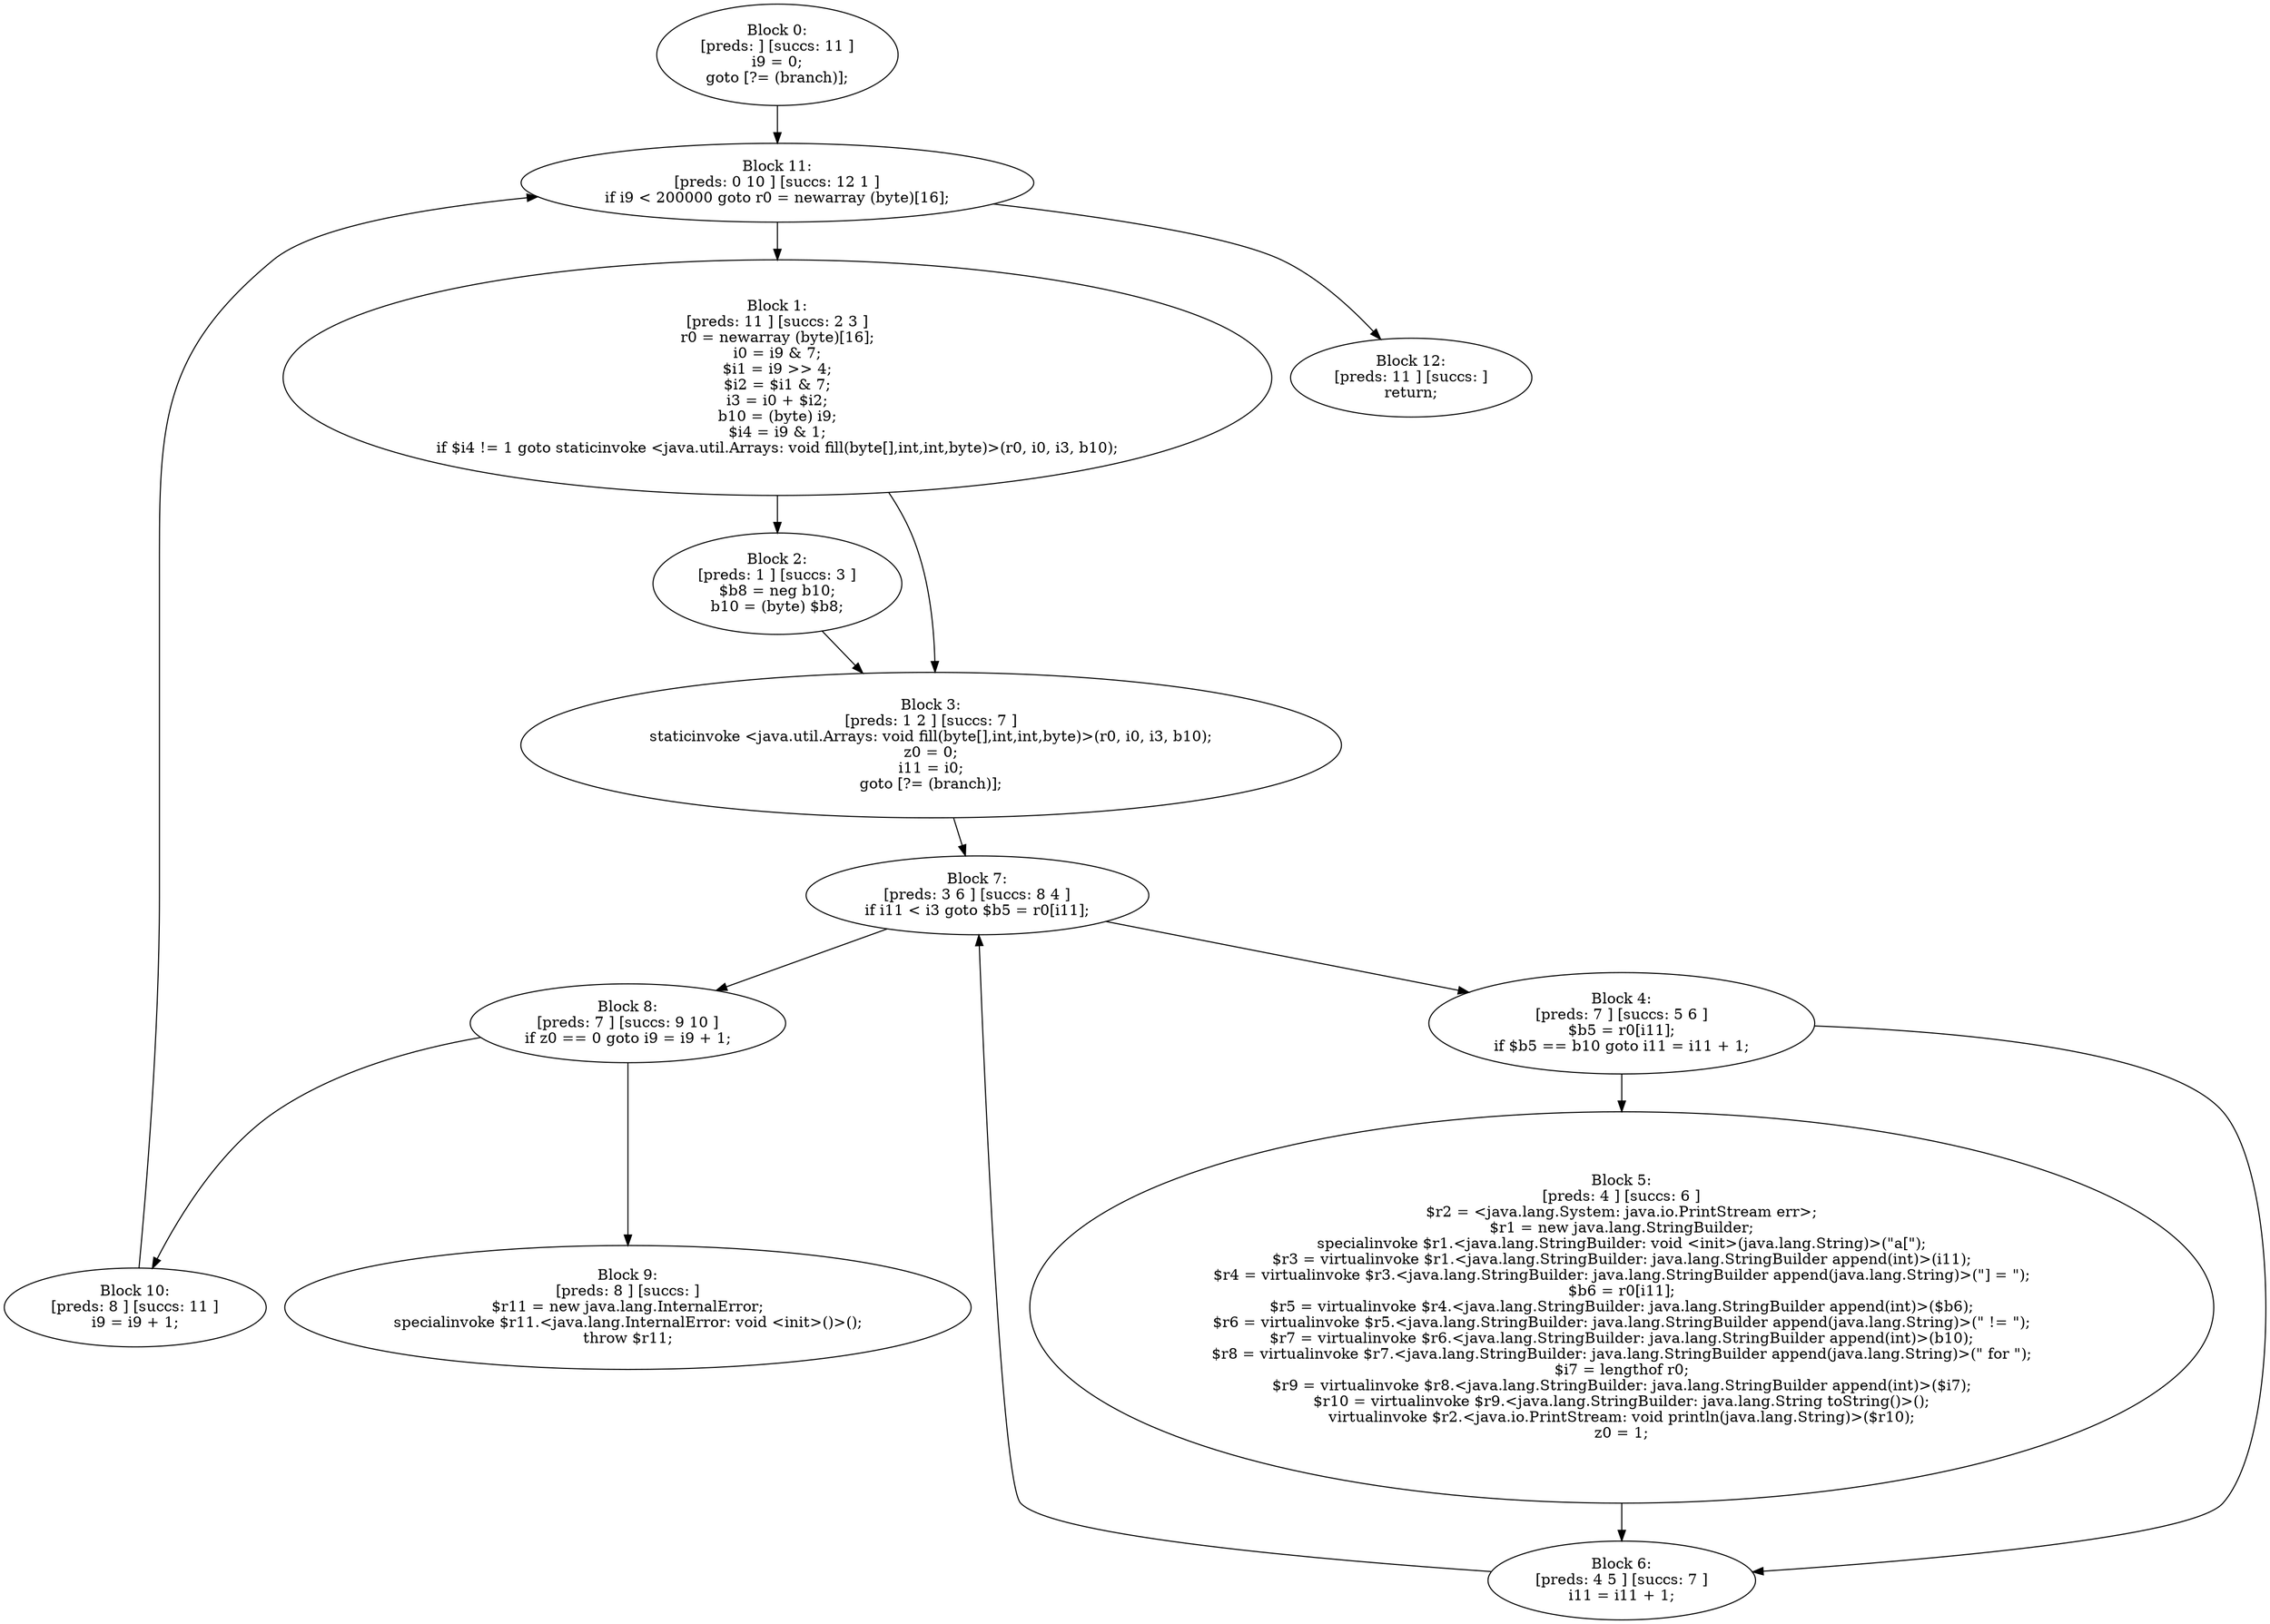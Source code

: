 digraph "unitGraph" {
    "Block 0:
[preds: ] [succs: 11 ]
i9 = 0;
goto [?= (branch)];
"
    "Block 1:
[preds: 11 ] [succs: 2 3 ]
r0 = newarray (byte)[16];
i0 = i9 & 7;
$i1 = i9 >> 4;
$i2 = $i1 & 7;
i3 = i0 + $i2;
b10 = (byte) i9;
$i4 = i9 & 1;
if $i4 != 1 goto staticinvoke <java.util.Arrays: void fill(byte[],int,int,byte)>(r0, i0, i3, b10);
"
    "Block 2:
[preds: 1 ] [succs: 3 ]
$b8 = neg b10;
b10 = (byte) $b8;
"
    "Block 3:
[preds: 1 2 ] [succs: 7 ]
staticinvoke <java.util.Arrays: void fill(byte[],int,int,byte)>(r0, i0, i3, b10);
z0 = 0;
i11 = i0;
goto [?= (branch)];
"
    "Block 4:
[preds: 7 ] [succs: 5 6 ]
$b5 = r0[i11];
if $b5 == b10 goto i11 = i11 + 1;
"
    "Block 5:
[preds: 4 ] [succs: 6 ]
$r2 = <java.lang.System: java.io.PrintStream err>;
$r1 = new java.lang.StringBuilder;
specialinvoke $r1.<java.lang.StringBuilder: void <init>(java.lang.String)>(\"a[\");
$r3 = virtualinvoke $r1.<java.lang.StringBuilder: java.lang.StringBuilder append(int)>(i11);
$r4 = virtualinvoke $r3.<java.lang.StringBuilder: java.lang.StringBuilder append(java.lang.String)>(\"] = \");
$b6 = r0[i11];
$r5 = virtualinvoke $r4.<java.lang.StringBuilder: java.lang.StringBuilder append(int)>($b6);
$r6 = virtualinvoke $r5.<java.lang.StringBuilder: java.lang.StringBuilder append(java.lang.String)>(\" != \");
$r7 = virtualinvoke $r6.<java.lang.StringBuilder: java.lang.StringBuilder append(int)>(b10);
$r8 = virtualinvoke $r7.<java.lang.StringBuilder: java.lang.StringBuilder append(java.lang.String)>(\" for \");
$i7 = lengthof r0;
$r9 = virtualinvoke $r8.<java.lang.StringBuilder: java.lang.StringBuilder append(int)>($i7);
$r10 = virtualinvoke $r9.<java.lang.StringBuilder: java.lang.String toString()>();
virtualinvoke $r2.<java.io.PrintStream: void println(java.lang.String)>($r10);
z0 = 1;
"
    "Block 6:
[preds: 4 5 ] [succs: 7 ]
i11 = i11 + 1;
"
    "Block 7:
[preds: 3 6 ] [succs: 8 4 ]
if i11 < i3 goto $b5 = r0[i11];
"
    "Block 8:
[preds: 7 ] [succs: 9 10 ]
if z0 == 0 goto i9 = i9 + 1;
"
    "Block 9:
[preds: 8 ] [succs: ]
$r11 = new java.lang.InternalError;
specialinvoke $r11.<java.lang.InternalError: void <init>()>();
throw $r11;
"
    "Block 10:
[preds: 8 ] [succs: 11 ]
i9 = i9 + 1;
"
    "Block 11:
[preds: 0 10 ] [succs: 12 1 ]
if i9 < 200000 goto r0 = newarray (byte)[16];
"
    "Block 12:
[preds: 11 ] [succs: ]
return;
"
    "Block 0:
[preds: ] [succs: 11 ]
i9 = 0;
goto [?= (branch)];
"->"Block 11:
[preds: 0 10 ] [succs: 12 1 ]
if i9 < 200000 goto r0 = newarray (byte)[16];
";
    "Block 1:
[preds: 11 ] [succs: 2 3 ]
r0 = newarray (byte)[16];
i0 = i9 & 7;
$i1 = i9 >> 4;
$i2 = $i1 & 7;
i3 = i0 + $i2;
b10 = (byte) i9;
$i4 = i9 & 1;
if $i4 != 1 goto staticinvoke <java.util.Arrays: void fill(byte[],int,int,byte)>(r0, i0, i3, b10);
"->"Block 2:
[preds: 1 ] [succs: 3 ]
$b8 = neg b10;
b10 = (byte) $b8;
";
    "Block 1:
[preds: 11 ] [succs: 2 3 ]
r0 = newarray (byte)[16];
i0 = i9 & 7;
$i1 = i9 >> 4;
$i2 = $i1 & 7;
i3 = i0 + $i2;
b10 = (byte) i9;
$i4 = i9 & 1;
if $i4 != 1 goto staticinvoke <java.util.Arrays: void fill(byte[],int,int,byte)>(r0, i0, i3, b10);
"->"Block 3:
[preds: 1 2 ] [succs: 7 ]
staticinvoke <java.util.Arrays: void fill(byte[],int,int,byte)>(r0, i0, i3, b10);
z0 = 0;
i11 = i0;
goto [?= (branch)];
";
    "Block 2:
[preds: 1 ] [succs: 3 ]
$b8 = neg b10;
b10 = (byte) $b8;
"->"Block 3:
[preds: 1 2 ] [succs: 7 ]
staticinvoke <java.util.Arrays: void fill(byte[],int,int,byte)>(r0, i0, i3, b10);
z0 = 0;
i11 = i0;
goto [?= (branch)];
";
    "Block 3:
[preds: 1 2 ] [succs: 7 ]
staticinvoke <java.util.Arrays: void fill(byte[],int,int,byte)>(r0, i0, i3, b10);
z0 = 0;
i11 = i0;
goto [?= (branch)];
"->"Block 7:
[preds: 3 6 ] [succs: 8 4 ]
if i11 < i3 goto $b5 = r0[i11];
";
    "Block 4:
[preds: 7 ] [succs: 5 6 ]
$b5 = r0[i11];
if $b5 == b10 goto i11 = i11 + 1;
"->"Block 5:
[preds: 4 ] [succs: 6 ]
$r2 = <java.lang.System: java.io.PrintStream err>;
$r1 = new java.lang.StringBuilder;
specialinvoke $r1.<java.lang.StringBuilder: void <init>(java.lang.String)>(\"a[\");
$r3 = virtualinvoke $r1.<java.lang.StringBuilder: java.lang.StringBuilder append(int)>(i11);
$r4 = virtualinvoke $r3.<java.lang.StringBuilder: java.lang.StringBuilder append(java.lang.String)>(\"] = \");
$b6 = r0[i11];
$r5 = virtualinvoke $r4.<java.lang.StringBuilder: java.lang.StringBuilder append(int)>($b6);
$r6 = virtualinvoke $r5.<java.lang.StringBuilder: java.lang.StringBuilder append(java.lang.String)>(\" != \");
$r7 = virtualinvoke $r6.<java.lang.StringBuilder: java.lang.StringBuilder append(int)>(b10);
$r8 = virtualinvoke $r7.<java.lang.StringBuilder: java.lang.StringBuilder append(java.lang.String)>(\" for \");
$i7 = lengthof r0;
$r9 = virtualinvoke $r8.<java.lang.StringBuilder: java.lang.StringBuilder append(int)>($i7);
$r10 = virtualinvoke $r9.<java.lang.StringBuilder: java.lang.String toString()>();
virtualinvoke $r2.<java.io.PrintStream: void println(java.lang.String)>($r10);
z0 = 1;
";
    "Block 4:
[preds: 7 ] [succs: 5 6 ]
$b5 = r0[i11];
if $b5 == b10 goto i11 = i11 + 1;
"->"Block 6:
[preds: 4 5 ] [succs: 7 ]
i11 = i11 + 1;
";
    "Block 5:
[preds: 4 ] [succs: 6 ]
$r2 = <java.lang.System: java.io.PrintStream err>;
$r1 = new java.lang.StringBuilder;
specialinvoke $r1.<java.lang.StringBuilder: void <init>(java.lang.String)>(\"a[\");
$r3 = virtualinvoke $r1.<java.lang.StringBuilder: java.lang.StringBuilder append(int)>(i11);
$r4 = virtualinvoke $r3.<java.lang.StringBuilder: java.lang.StringBuilder append(java.lang.String)>(\"] = \");
$b6 = r0[i11];
$r5 = virtualinvoke $r4.<java.lang.StringBuilder: java.lang.StringBuilder append(int)>($b6);
$r6 = virtualinvoke $r5.<java.lang.StringBuilder: java.lang.StringBuilder append(java.lang.String)>(\" != \");
$r7 = virtualinvoke $r6.<java.lang.StringBuilder: java.lang.StringBuilder append(int)>(b10);
$r8 = virtualinvoke $r7.<java.lang.StringBuilder: java.lang.StringBuilder append(java.lang.String)>(\" for \");
$i7 = lengthof r0;
$r9 = virtualinvoke $r8.<java.lang.StringBuilder: java.lang.StringBuilder append(int)>($i7);
$r10 = virtualinvoke $r9.<java.lang.StringBuilder: java.lang.String toString()>();
virtualinvoke $r2.<java.io.PrintStream: void println(java.lang.String)>($r10);
z0 = 1;
"->"Block 6:
[preds: 4 5 ] [succs: 7 ]
i11 = i11 + 1;
";
    "Block 6:
[preds: 4 5 ] [succs: 7 ]
i11 = i11 + 1;
"->"Block 7:
[preds: 3 6 ] [succs: 8 4 ]
if i11 < i3 goto $b5 = r0[i11];
";
    "Block 7:
[preds: 3 6 ] [succs: 8 4 ]
if i11 < i3 goto $b5 = r0[i11];
"->"Block 8:
[preds: 7 ] [succs: 9 10 ]
if z0 == 0 goto i9 = i9 + 1;
";
    "Block 7:
[preds: 3 6 ] [succs: 8 4 ]
if i11 < i3 goto $b5 = r0[i11];
"->"Block 4:
[preds: 7 ] [succs: 5 6 ]
$b5 = r0[i11];
if $b5 == b10 goto i11 = i11 + 1;
";
    "Block 8:
[preds: 7 ] [succs: 9 10 ]
if z0 == 0 goto i9 = i9 + 1;
"->"Block 9:
[preds: 8 ] [succs: ]
$r11 = new java.lang.InternalError;
specialinvoke $r11.<java.lang.InternalError: void <init>()>();
throw $r11;
";
    "Block 8:
[preds: 7 ] [succs: 9 10 ]
if z0 == 0 goto i9 = i9 + 1;
"->"Block 10:
[preds: 8 ] [succs: 11 ]
i9 = i9 + 1;
";
    "Block 10:
[preds: 8 ] [succs: 11 ]
i9 = i9 + 1;
"->"Block 11:
[preds: 0 10 ] [succs: 12 1 ]
if i9 < 200000 goto r0 = newarray (byte)[16];
";
    "Block 11:
[preds: 0 10 ] [succs: 12 1 ]
if i9 < 200000 goto r0 = newarray (byte)[16];
"->"Block 12:
[preds: 11 ] [succs: ]
return;
";
    "Block 11:
[preds: 0 10 ] [succs: 12 1 ]
if i9 < 200000 goto r0 = newarray (byte)[16];
"->"Block 1:
[preds: 11 ] [succs: 2 3 ]
r0 = newarray (byte)[16];
i0 = i9 & 7;
$i1 = i9 >> 4;
$i2 = $i1 & 7;
i3 = i0 + $i2;
b10 = (byte) i9;
$i4 = i9 & 1;
if $i4 != 1 goto staticinvoke <java.util.Arrays: void fill(byte[],int,int,byte)>(r0, i0, i3, b10);
";
}
